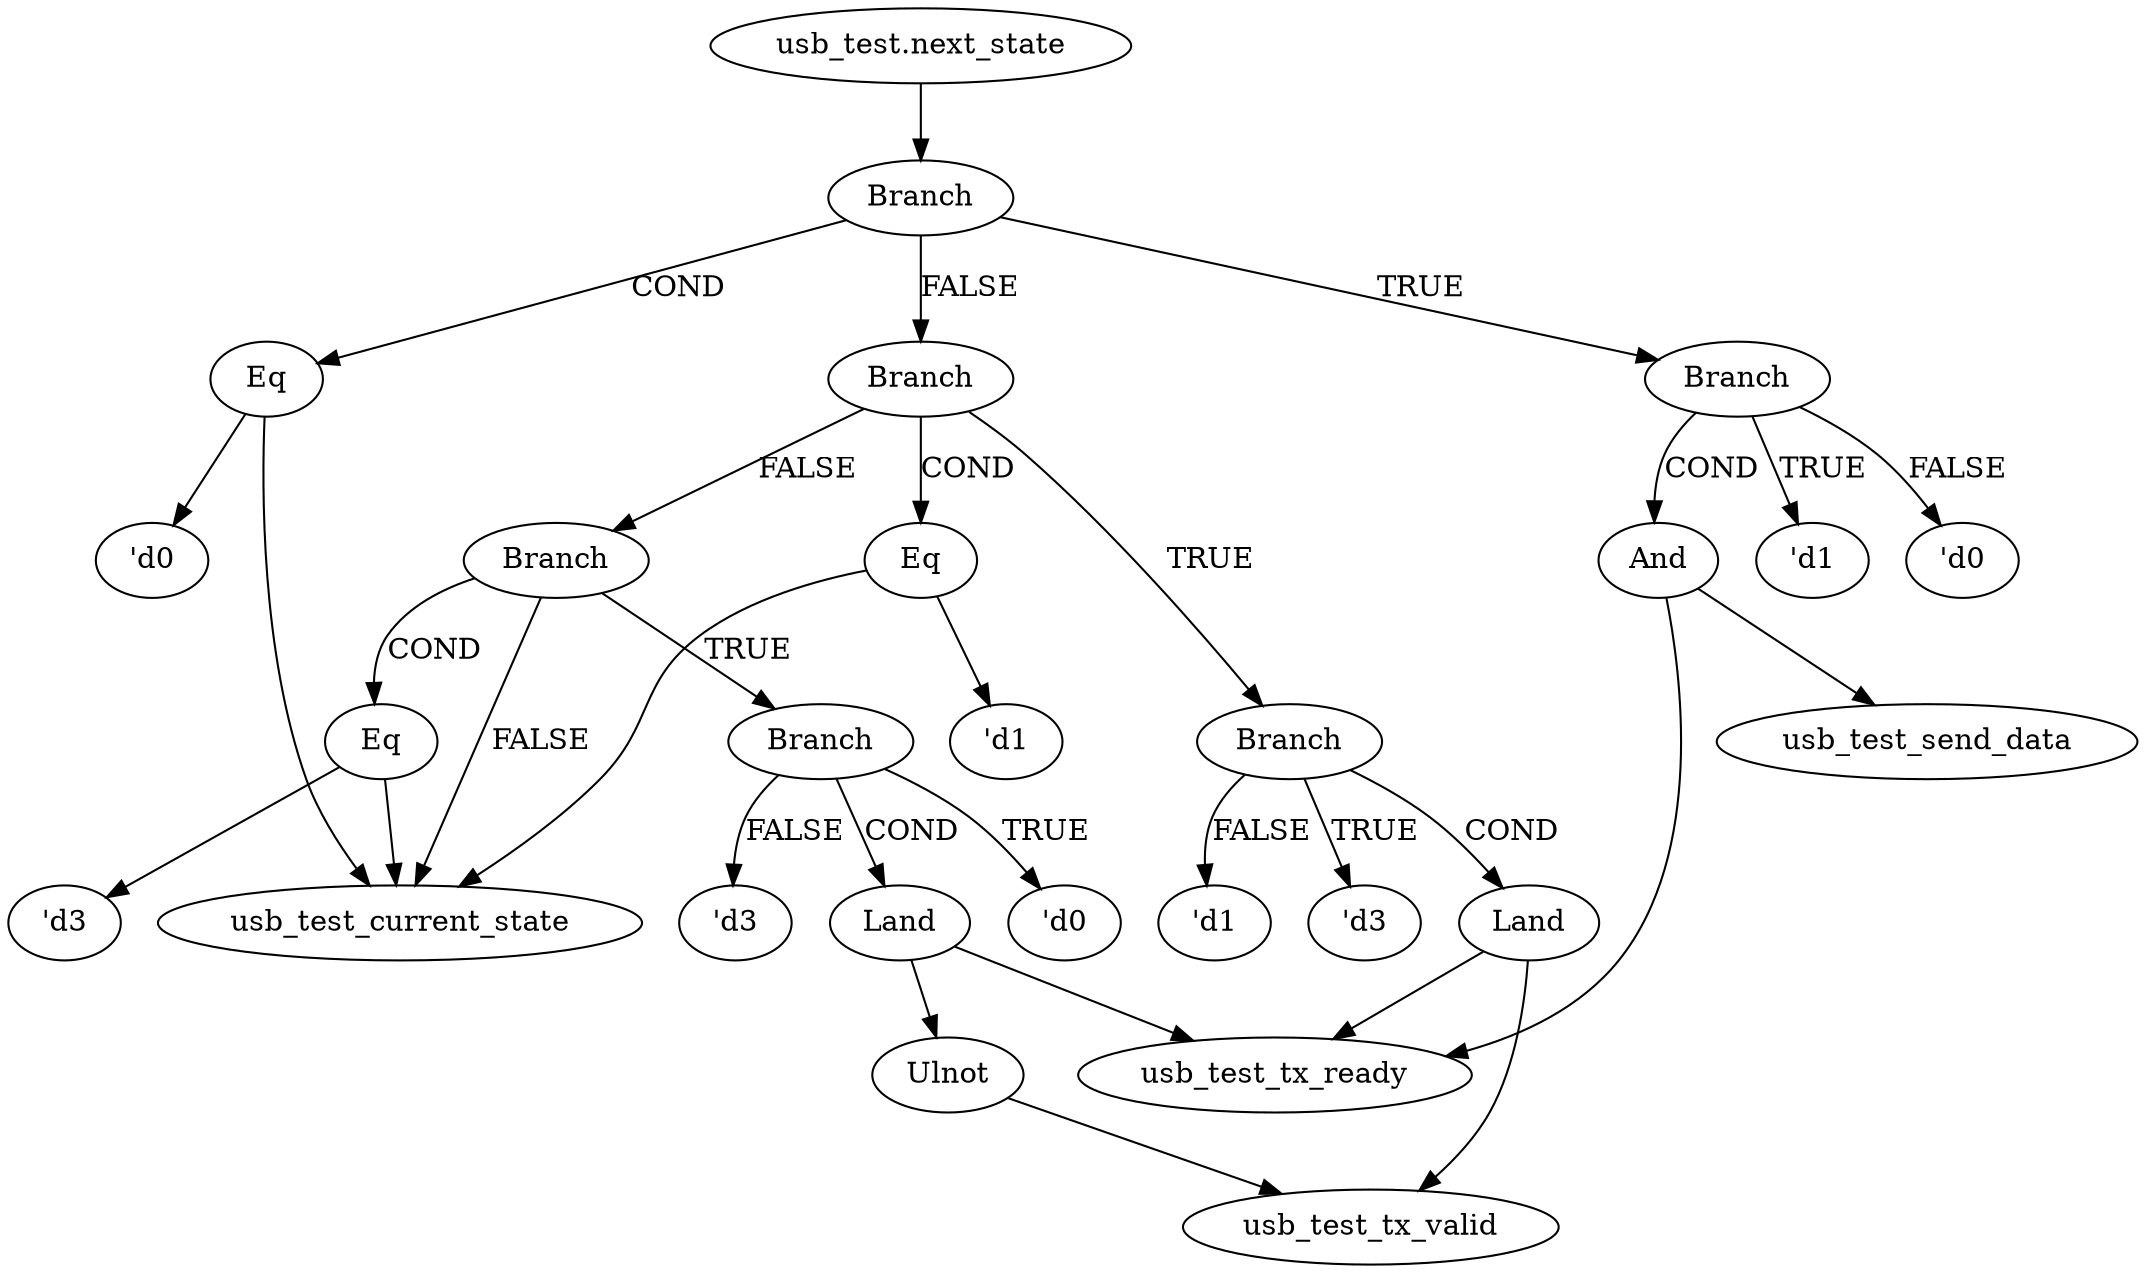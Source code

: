strict digraph "" {
	node [label="\N"];
	"usb_test.next_state_graphrename_0"	[color=black,
		label="usb_test.next_state"];
	Branch_graphrename_1	[color=black,
		label=Branch];
	"usb_test.next_state_graphrename_0" -> Branch_graphrename_1	[color=black];
	Eq_graphrename_2	[color=black,
		label=Eq];
	Branch_graphrename_1 -> Eq_graphrename_2	[color=black,
		label=COND];
	Branch_graphrename_4	[color=black,
		label=Branch];
	Branch_graphrename_1 -> Branch_graphrename_4	[color=black,
		label=TRUE];
	Branch_graphrename_8	[color=black,
		label=Branch];
	Branch_graphrename_1 -> Branch_graphrename_8	[color=black,
		label=FALSE];
	usb_test_current_state	[color=black];
	Eq_graphrename_2 -> usb_test_current_state	[color=black];
	"'d0_graphrename_3"	[color=black,
		label="'d0"];
	Eq_graphrename_2 -> "'d0_graphrename_3"	[color=black];
	And_graphrename_5	[color=black,
		label=And];
	Branch_graphrename_4 -> And_graphrename_5	[color=black,
		label=COND];
	"'d1_graphrename_6"	[color=black,
		label="'d1"];
	Branch_graphrename_4 -> "'d1_graphrename_6"	[color=black,
		label=TRUE];
	"'d0_graphrename_7"	[color=black,
		label="'d0"];
	Branch_graphrename_4 -> "'d0_graphrename_7"	[color=black,
		label=FALSE];
	usb_test_send_data	[color=black];
	And_graphrename_5 -> usb_test_send_data	[color=black];
	usb_test_tx_ready	[color=black];
	And_graphrename_5 -> usb_test_tx_ready	[color=black];
	Eq_graphrename_9	[color=black,
		label=Eq];
	Branch_graphrename_8 -> Eq_graphrename_9	[color=black,
		label=COND];
	Branch_graphrename_11	[color=black,
		label=Branch];
	Branch_graphrename_8 -> Branch_graphrename_11	[color=black,
		label=TRUE];
	Branch_graphrename_15	[color=black,
		label=Branch];
	Branch_graphrename_8 -> Branch_graphrename_15	[color=black,
		label=FALSE];
	Eq_graphrename_9 -> usb_test_current_state	[color=black];
	"'d1_graphrename_10"	[color=black,
		label="'d1"];
	Eq_graphrename_9 -> "'d1_graphrename_10"	[color=black];
	Land_graphrename_12	[color=black,
		label=Land];
	Branch_graphrename_11 -> Land_graphrename_12	[color=black,
		label=COND];
	"'d3_graphrename_13"	[color=black,
		label="'d3"];
	Branch_graphrename_11 -> "'d3_graphrename_13"	[color=black,
		label=TRUE];
	"'d1_graphrename_14"	[color=black,
		label="'d1"];
	Branch_graphrename_11 -> "'d1_graphrename_14"	[color=black,
		label=FALSE];
	Land_graphrename_12 -> usb_test_tx_ready	[color=black];
	usb_test_tx_valid	[color=black];
	Land_graphrename_12 -> usb_test_tx_valid	[color=black];
	Branch_graphrename_15 -> usb_test_current_state	[color=black,
		label=FALSE];
	Eq_graphrename_16	[color=black,
		label=Eq];
	Branch_graphrename_15 -> Eq_graphrename_16	[color=black,
		label=COND];
	Branch_graphrename_18	[color=black,
		label=Branch];
	Branch_graphrename_15 -> Branch_graphrename_18	[color=black,
		label=TRUE];
	Eq_graphrename_16 -> usb_test_current_state	[color=black];
	"'d3_graphrename_17"	[color=black,
		label="'d3"];
	Eq_graphrename_16 -> "'d3_graphrename_17"	[color=black];
	Land_graphrename_19	[color=black,
		label=Land];
	Branch_graphrename_18 -> Land_graphrename_19	[color=black,
		label=COND];
	"'d0_graphrename_21"	[color=black,
		label="'d0"];
	Branch_graphrename_18 -> "'d0_graphrename_21"	[color=black,
		label=TRUE];
	"'d3_graphrename_22"	[color=black,
		label="'d3"];
	Branch_graphrename_18 -> "'d3_graphrename_22"	[color=black,
		label=FALSE];
	Land_graphrename_19 -> usb_test_tx_ready	[color=black];
	Ulnot_graphrename_20	[color=black,
		label=Ulnot];
	Land_graphrename_19 -> Ulnot_graphrename_20	[color=black];
	Ulnot_graphrename_20 -> usb_test_tx_valid	[color=black];
}
